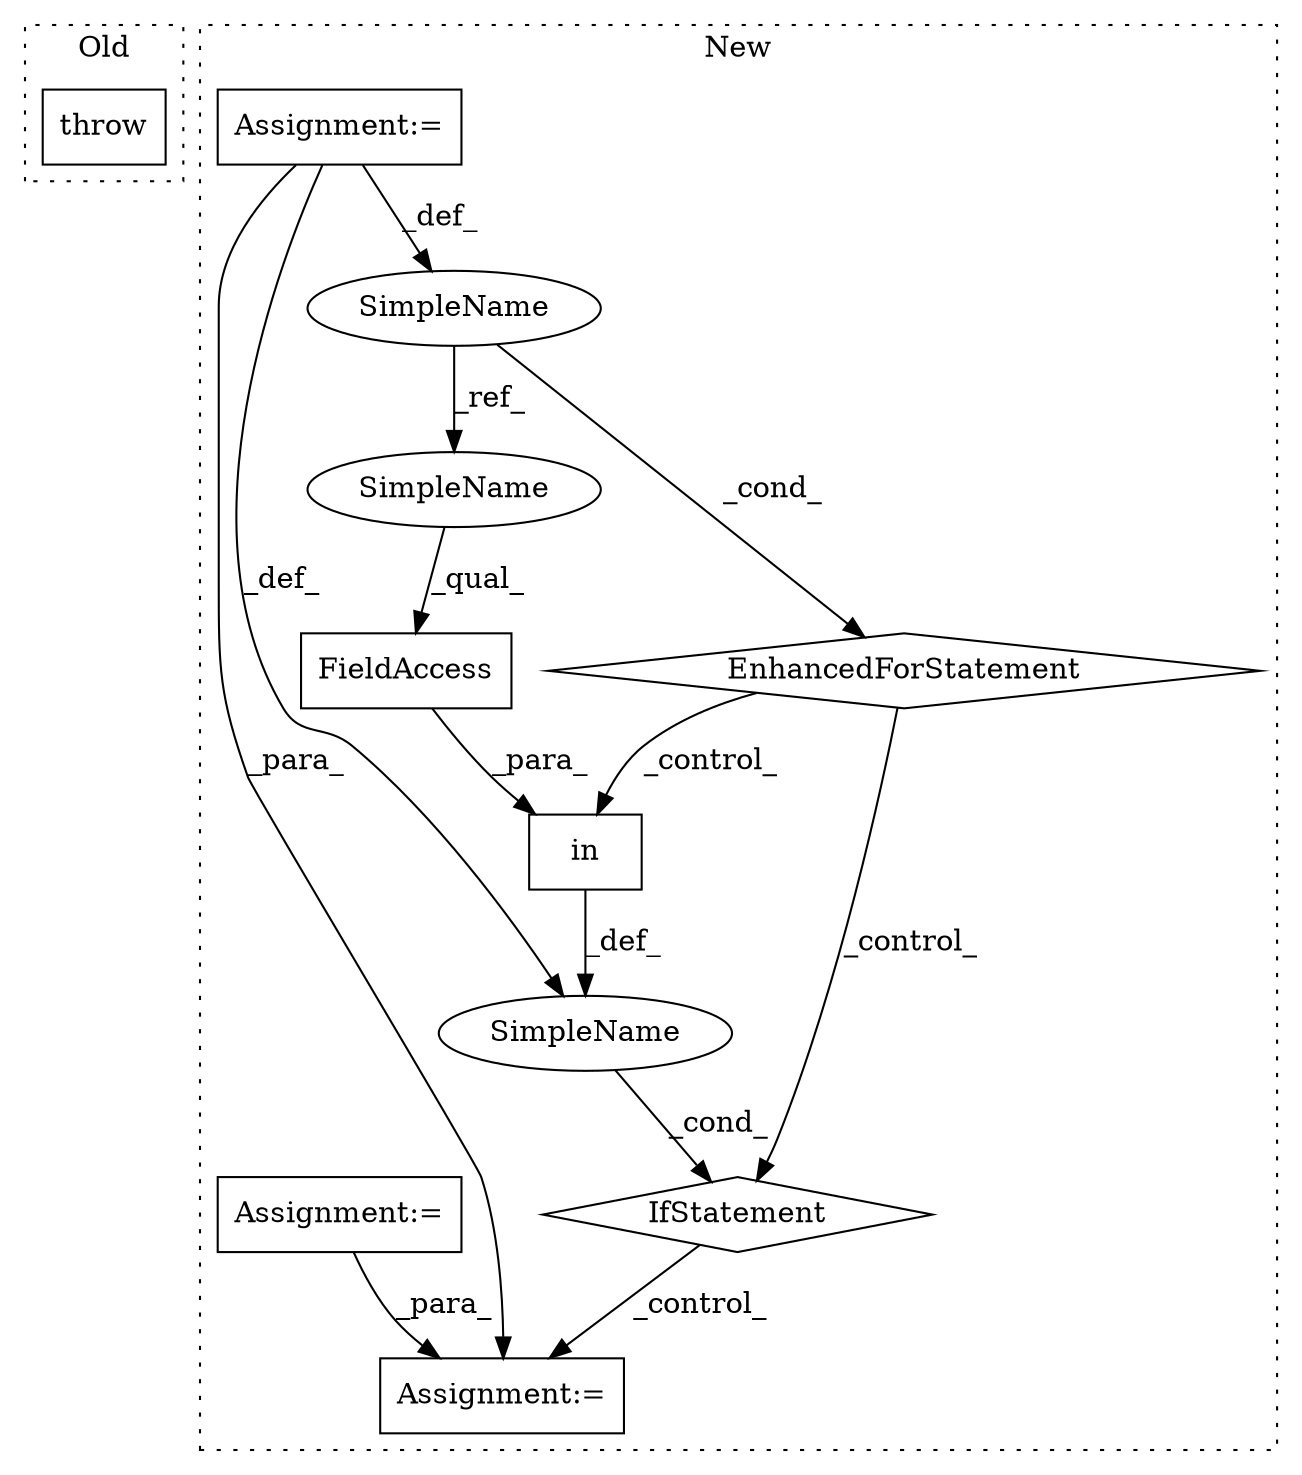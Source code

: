 digraph G {
subgraph cluster0 {
1 [label="throw" a="53" s="2380" l="6" shape="box"];
label = "Old";
style="dotted";
}
subgraph cluster1 {
2 [label="in" a="105" s="7405" l="22" shape="box"];
3 [label="FieldAccess" a="22" s="7415" l="12" shape="box"];
4 [label="IfStatement" a="25" s="7369,7428" l="4,2" shape="diamond"];
5 [label="Assignment:=" a="7" s="7468" l="2" shape="box"];
6 [label="SimpleName" a="42" s="" l="" shape="ellipse"];
7 [label="EnhancedForStatement" a="70" s="7273,7359" l="53,2" shape="diamond"];
8 [label="SimpleName" a="42" s="7330" l="7" shape="ellipse"];
9 [label="Assignment:=" a="7" s="7273,7359" l="53,2" shape="box"];
10 [label="Assignment:=" a="7" s="7194" l="2" shape="box"];
11 [label="SimpleName" a="42" s="7415" l="7" shape="ellipse"];
label = "New";
style="dotted";
}
2 -> 6 [label="_def_"];
3 -> 2 [label="_para_"];
4 -> 5 [label="_control_"];
6 -> 4 [label="_cond_"];
7 -> 2 [label="_control_"];
7 -> 4 [label="_control_"];
8 -> 11 [label="_ref_"];
8 -> 7 [label="_cond_"];
9 -> 5 [label="_para_"];
9 -> 6 [label="_def_"];
9 -> 8 [label="_def_"];
10 -> 5 [label="_para_"];
11 -> 3 [label="_qual_"];
}